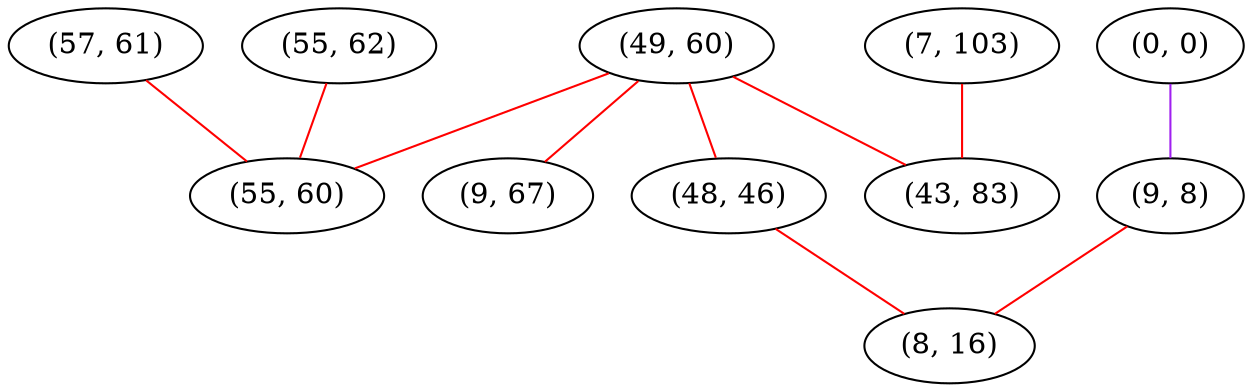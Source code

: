 graph "" {
"(57, 61)";
"(55, 62)";
"(0, 0)";
"(49, 60)";
"(55, 60)";
"(9, 8)";
"(9, 67)";
"(7, 103)";
"(48, 46)";
"(8, 16)";
"(43, 83)";
"(57, 61)" -- "(55, 60)"  [color=red, key=0, weight=1];
"(55, 62)" -- "(55, 60)"  [color=red, key=0, weight=1];
"(0, 0)" -- "(9, 8)"  [color=purple, key=0, weight=4];
"(49, 60)" -- "(55, 60)"  [color=red, key=0, weight=1];
"(49, 60)" -- "(48, 46)"  [color=red, key=0, weight=1];
"(49, 60)" -- "(9, 67)"  [color=red, key=0, weight=1];
"(49, 60)" -- "(43, 83)"  [color=red, key=0, weight=1];
"(9, 8)" -- "(8, 16)"  [color=red, key=0, weight=1];
"(7, 103)" -- "(43, 83)"  [color=red, key=0, weight=1];
"(48, 46)" -- "(8, 16)"  [color=red, key=0, weight=1];
}
